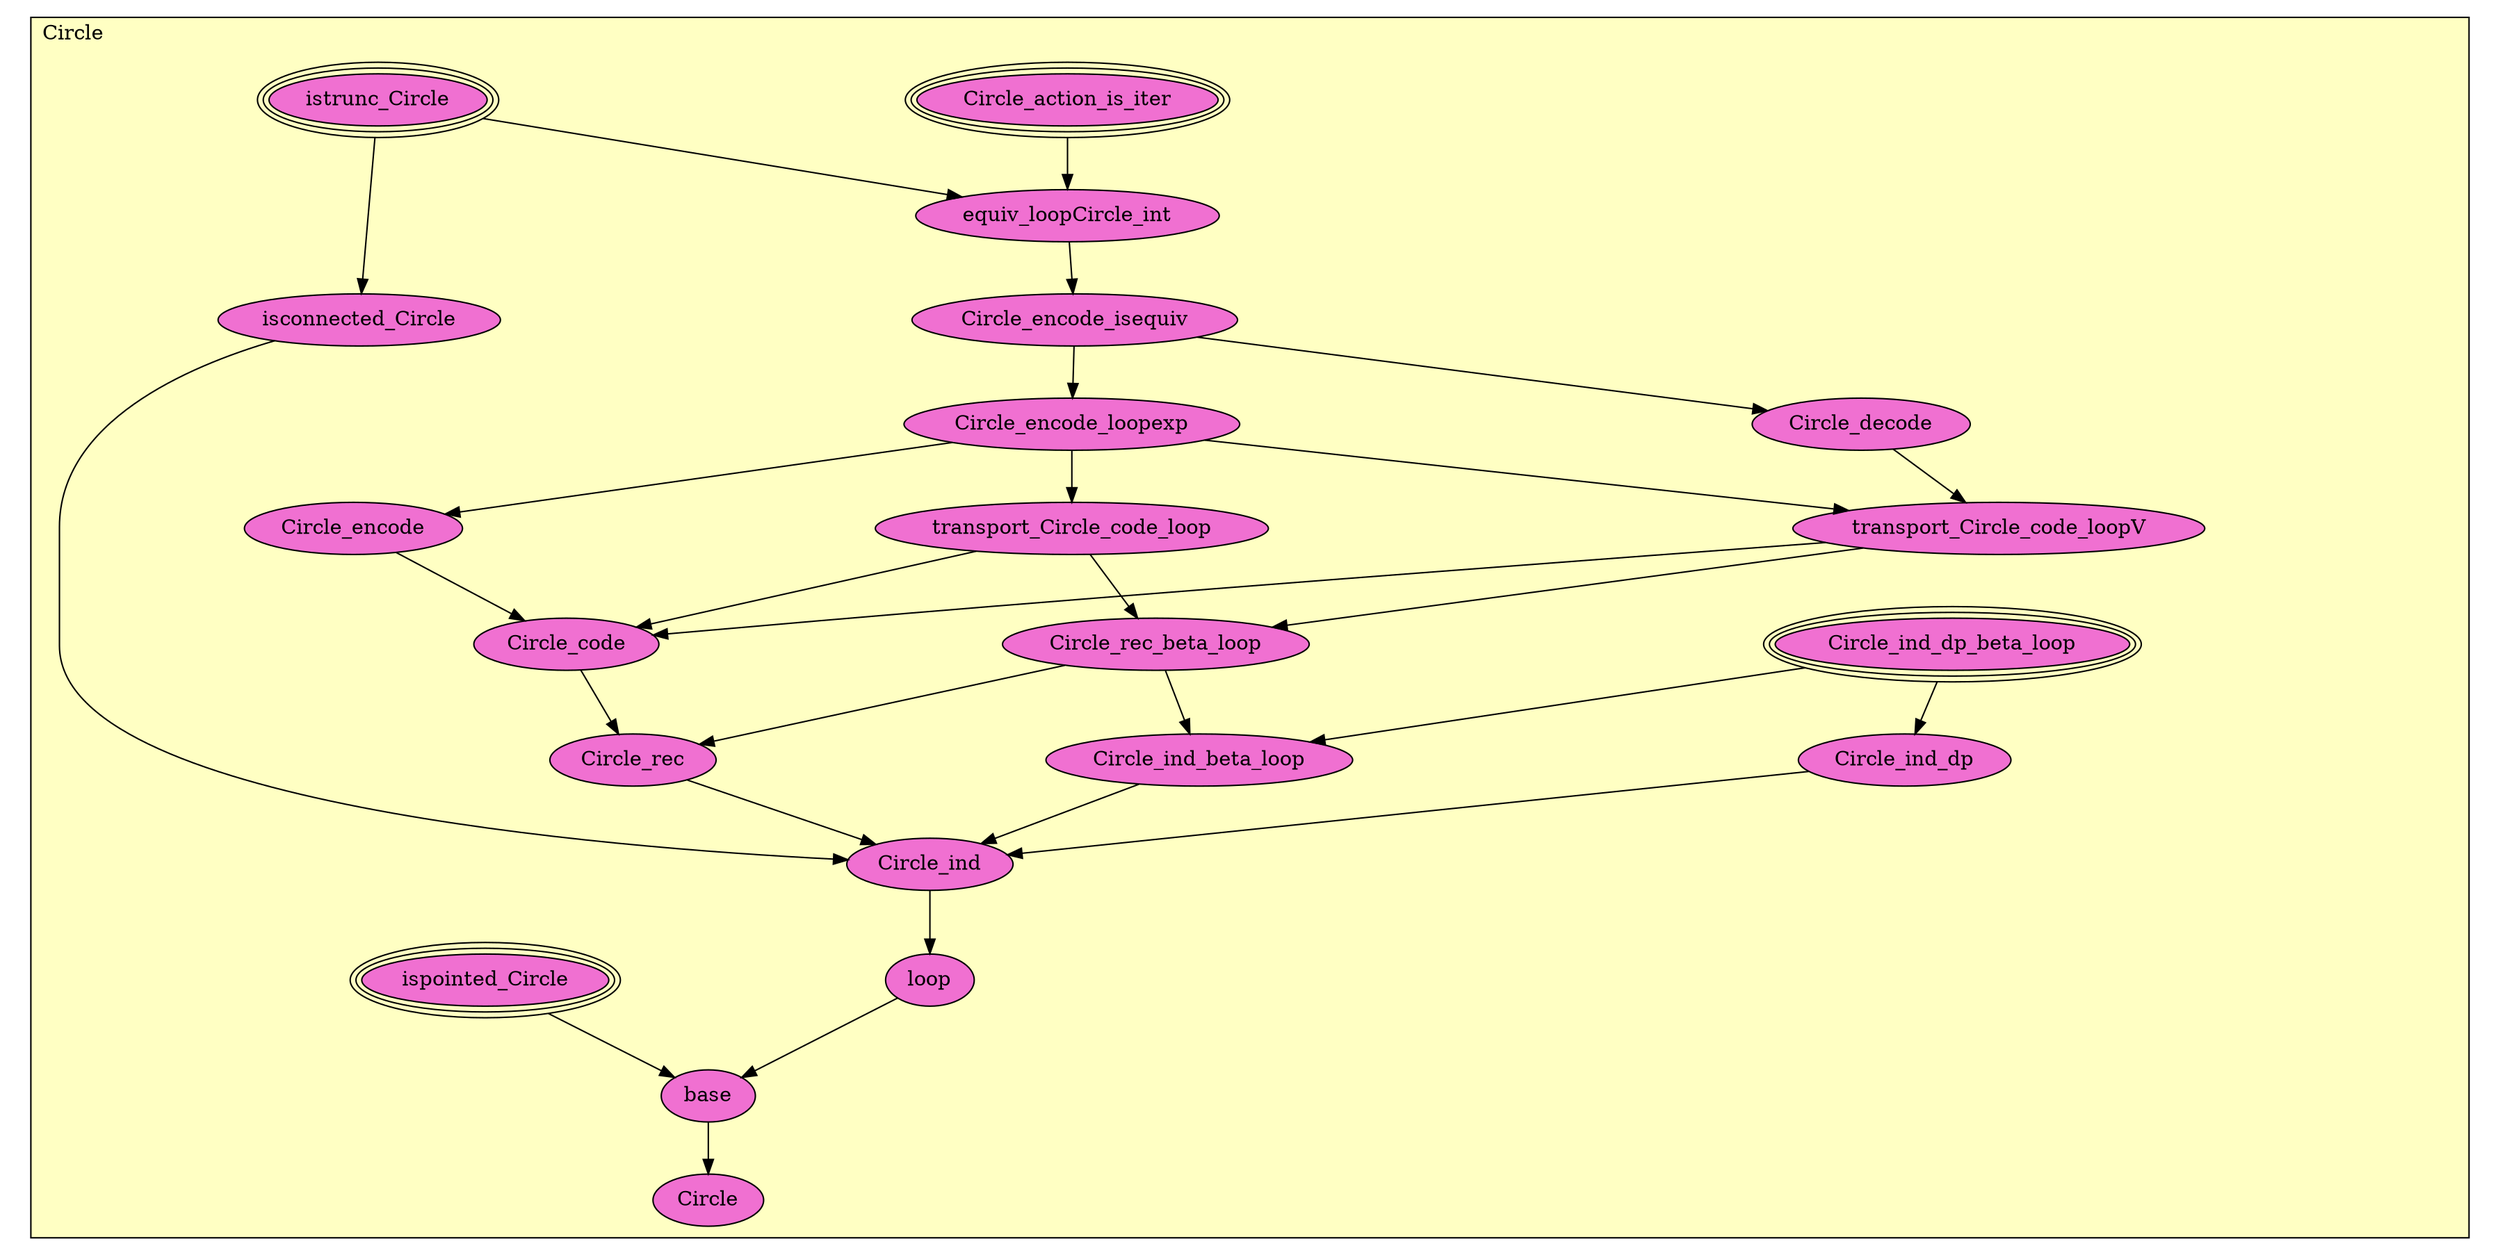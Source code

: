 digraph HoTT_Spaces_Circle {
  graph [ratio=0.5]
  node [style=filled]
Circle_Circle_ind_dp_beta_loop [label="Circle_ind_dp_beta_loop", URL=<Circle.html#Circle_ind_dp_beta_loop>, peripheries=3, fillcolor="#F070D1"] ;
Circle_Circle_ind_dp [label="Circle_ind_dp", URL=<Circle.html#Circle_ind_dp>, fillcolor="#F070D1"] ;
Circle_Circle_action_is_iter [label="Circle_action_is_iter", URL=<Circle.html#Circle_action_is_iter>, peripheries=3, fillcolor="#F070D1"] ;
Circle_istrunc_Circle [label="istrunc_Circle", URL=<Circle.html#istrunc_Circle>, peripheries=3, fillcolor="#F070D1"] ;
Circle_isconnected_Circle [label="isconnected_Circle", URL=<Circle.html#isconnected_Circle>, fillcolor="#F070D1"] ;
Circle_equiv_loopCircle_int [label="equiv_loopCircle_int", URL=<Circle.html#equiv_loopCircle_int>, fillcolor="#F070D1"] ;
Circle_Circle_encode_isequiv [label="Circle_encode_isequiv", URL=<Circle.html#Circle_encode_isequiv>, fillcolor="#F070D1"] ;
Circle_Circle_encode_loopexp [label="Circle_encode_loopexp", URL=<Circle.html#Circle_encode_loopexp>, fillcolor="#F070D1"] ;
Circle_Circle_decode [label="Circle_decode", URL=<Circle.html#Circle_decode>, fillcolor="#F070D1"] ;
Circle_Circle_encode [label="Circle_encode", URL=<Circle.html#Circle_encode>, fillcolor="#F070D1"] ;
Circle_transport_Circle_code_loopV [label="transport_Circle_code_loopV", URL=<Circle.html#transport_Circle_code_loopV>, fillcolor="#F070D1"] ;
Circle_transport_Circle_code_loop [label="transport_Circle_code_loop", URL=<Circle.html#transport_Circle_code_loop>, fillcolor="#F070D1"] ;
Circle_Circle_code [label="Circle_code", URL=<Circle.html#Circle_code>, fillcolor="#F070D1"] ;
Circle_ispointed_Circle [label="ispointed_Circle", URL=<Circle.html#ispointed_Circle>, peripheries=3, fillcolor="#F070D1"] ;
Circle_Circle_rec_beta_loop [label="Circle_rec_beta_loop", URL=<Circle.html#Circle_rec_beta_loop>, fillcolor="#F070D1"] ;
Circle_Circle_rec [label="Circle_rec", URL=<Circle.html#Circle_rec>, fillcolor="#F070D1"] ;
Circle_Circle_ind_beta_loop [label="Circle_ind_beta_loop", URL=<Circle.html#Circle_ind_beta_loop>, fillcolor="#F070D1"] ;
Circle_Circle_ind [label="Circle_ind", URL=<Circle.html#Circle_ind>, fillcolor="#F070D1"] ;
Circle_loop [label="loop", URL=<Circle.html#loop>, fillcolor="#F070D1"] ;
Circle_base [label="base", URL=<Circle.html#base>, fillcolor="#F070D1"] ;
Circle_Circle [label="Circle", URL=<Circle.html#Circle>, fillcolor="#F070D1"] ;
  Circle_Circle_ind_dp_beta_loop -> Circle_Circle_ind_dp [] ;
  Circle_Circle_ind_dp_beta_loop -> Circle_Circle_ind_beta_loop [] ;
  Circle_Circle_ind_dp -> Circle_Circle_ind [] ;
  Circle_Circle_action_is_iter -> Circle_equiv_loopCircle_int [] ;
  Circle_istrunc_Circle -> Circle_isconnected_Circle [] ;
  Circle_istrunc_Circle -> Circle_equiv_loopCircle_int [] ;
  Circle_isconnected_Circle -> Circle_Circle_ind [] ;
  Circle_equiv_loopCircle_int -> Circle_Circle_encode_isequiv [] ;
  Circle_Circle_encode_isequiv -> Circle_Circle_encode_loopexp [] ;
  Circle_Circle_encode_isequiv -> Circle_Circle_decode [] ;
  Circle_Circle_encode_loopexp -> Circle_Circle_encode [] ;
  Circle_Circle_encode_loopexp -> Circle_transport_Circle_code_loopV [] ;
  Circle_Circle_encode_loopexp -> Circle_transport_Circle_code_loop [] ;
  Circle_Circle_decode -> Circle_transport_Circle_code_loopV [] ;
  Circle_Circle_encode -> Circle_Circle_code [] ;
  Circle_transport_Circle_code_loopV -> Circle_Circle_code [] ;
  Circle_transport_Circle_code_loopV -> Circle_Circle_rec_beta_loop [] ;
  Circle_transport_Circle_code_loop -> Circle_Circle_code [] ;
  Circle_transport_Circle_code_loop -> Circle_Circle_rec_beta_loop [] ;
  Circle_Circle_code -> Circle_Circle_rec [] ;
  Circle_ispointed_Circle -> Circle_base [] ;
  Circle_Circle_rec_beta_loop -> Circle_Circle_rec [] ;
  Circle_Circle_rec_beta_loop -> Circle_Circle_ind_beta_loop [] ;
  Circle_Circle_rec -> Circle_Circle_ind [] ;
  Circle_Circle_ind_beta_loop -> Circle_Circle_ind [] ;
  Circle_Circle_ind -> Circle_loop [] ;
  Circle_loop -> Circle_base [] ;
  Circle_base -> Circle_Circle [] ;
subgraph cluster_Circle { label="Circle"; fillcolor="#FFFFC3"; labeljust=l; style=filled 
Circle_Circle; Circle_base; Circle_loop; Circle_Circle_ind; Circle_Circle_ind_beta_loop; Circle_Circle_rec; Circle_Circle_rec_beta_loop; Circle_ispointed_Circle; Circle_Circle_code; Circle_transport_Circle_code_loop; Circle_transport_Circle_code_loopV; Circle_Circle_encode; Circle_Circle_decode; Circle_Circle_encode_loopexp; Circle_Circle_encode_isequiv; Circle_equiv_loopCircle_int; Circle_isconnected_Circle; Circle_istrunc_Circle; Circle_Circle_action_is_iter; Circle_Circle_ind_dp; Circle_Circle_ind_dp_beta_loop; };
} /* END */
